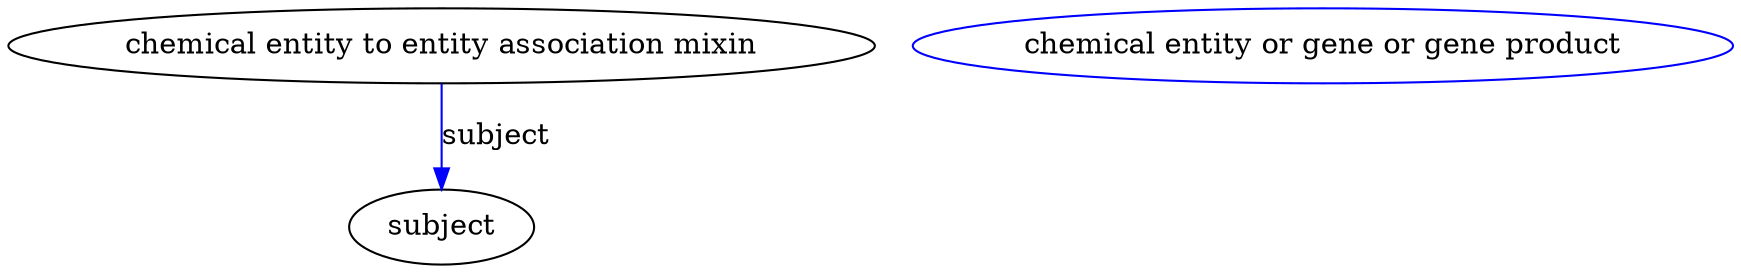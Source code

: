 digraph {
	graph [bb="0,0,645.92,123"];
	node [label="\N"];
	"chemical entity to entity association mixin"	[height=0.5,
		label="chemical entity to entity association mixin",
		pos="161.84,105",
		width=4.4954];
	subject	[height=0.5,
		pos="161.84,18",
		width=0.99297];
	"chemical entity to entity association mixin" -> subject	[color=blue,
		label=subject,
		lp="181.34,61.5",
		pos="e,161.84,36.175 161.84,86.799 161.84,75.163 161.84,59.548 161.84,46.237",
		style=solid];
	"chemical entity to entity association mixin_subject"	[color=blue,
		height=0.5,
		label="chemical entity or gene or gene product",
		pos="493.84,105",
		width=4.2246];
}
